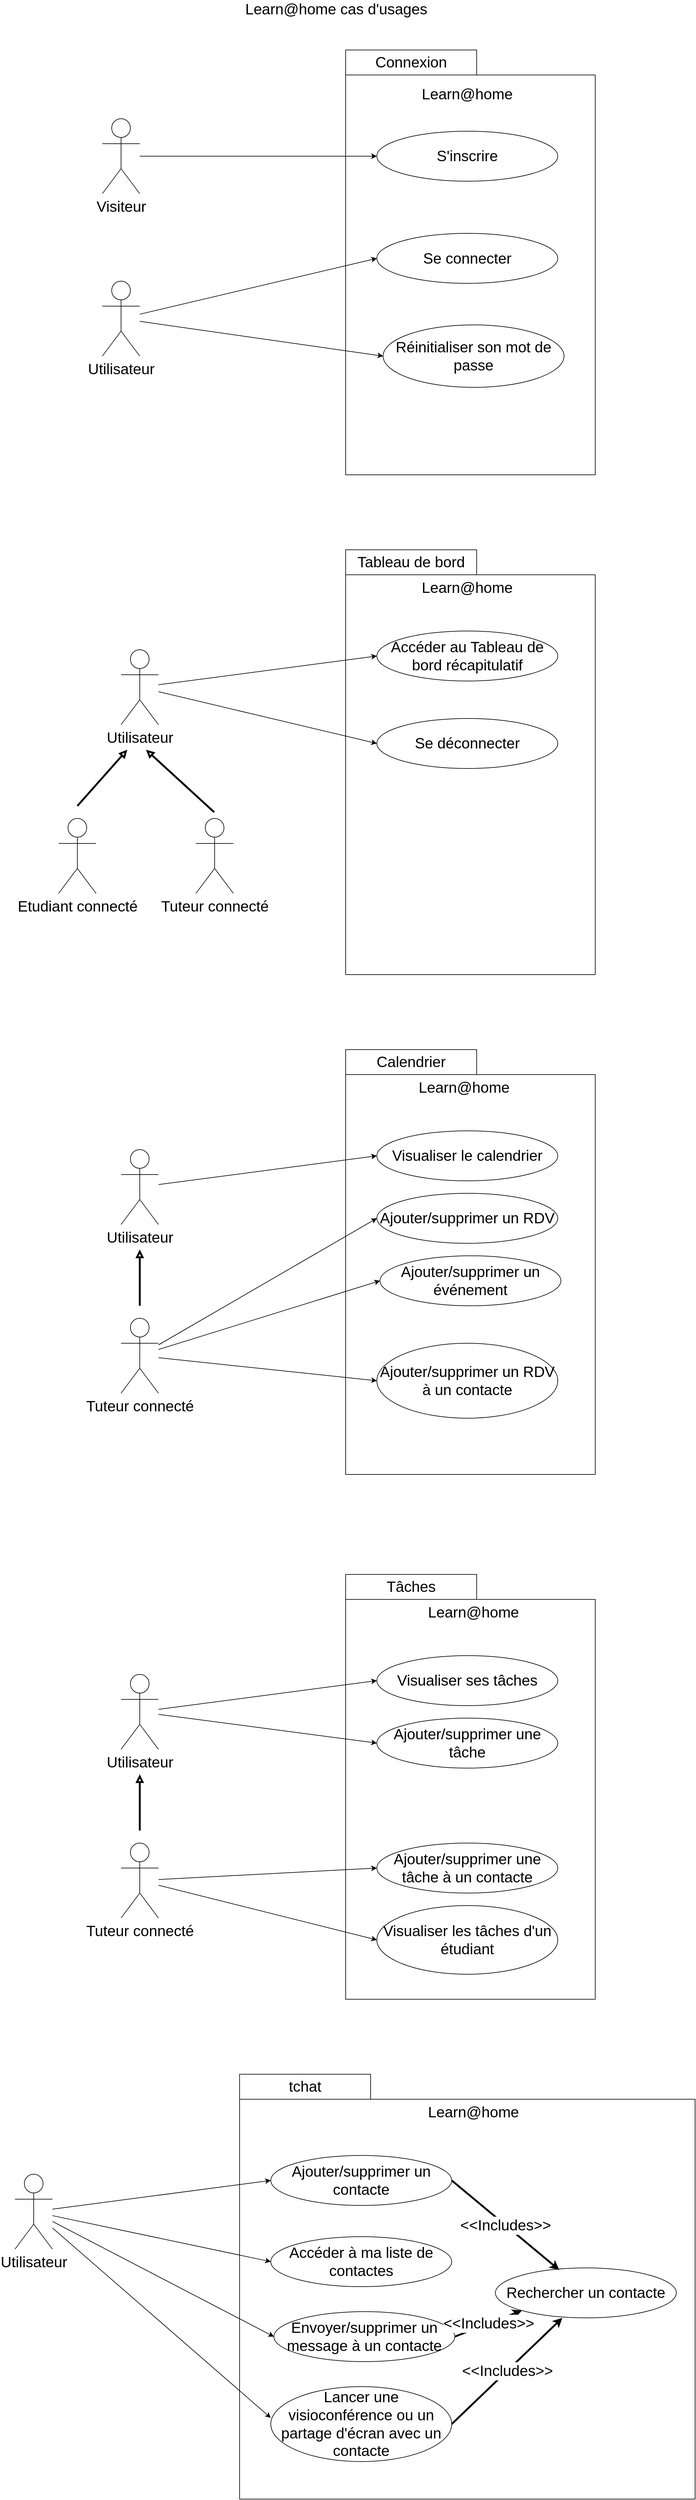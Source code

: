 <mxfile version="15.5.1" type="device"><diagram id="B6BkHVBupTdEO44jzIVN" name="Page-1"><mxGraphModel dx="946" dy="572" grid="1" gridSize="10" guides="1" tooltips="1" connect="1" arrows="1" fold="1" page="1" pageScale="1" pageWidth="1169" pageHeight="827" math="0" shadow="0"><root><mxCell id="0"/><mxCell id="1" parent="0"/><mxCell id="B2qtJILHHXVEKOyEQgld-14" value="" style="rounded=0;whiteSpace=wrap;html=1;fontSize=24;" parent="1" vertex="1"><mxGeometry x="600" y="160" width="400" height="640" as="geometry"/></mxCell><mxCell id="B2qtJILHHXVEKOyEQgld-1" value="&lt;font style=&quot;font-size: 24px&quot;&gt;Learn@home cas d'usages&lt;br&gt;&lt;/font&gt;" style="text;html=1;strokeColor=none;fillColor=none;align=center;verticalAlign=middle;whiteSpace=wrap;rounded=0;" parent="1" vertex="1"><mxGeometry x="255" y="40" width="660" height="30" as="geometry"/></mxCell><mxCell id="B2qtJILHHXVEKOyEQgld-2" value="Visiteur" style="shape=umlActor;verticalLabelPosition=bottom;verticalAlign=top;html=1;outlineConnect=0;fontSize=24;" parent="1" vertex="1"><mxGeometry x="210" y="230" width="60" height="120" as="geometry"/></mxCell><mxCell id="B2qtJILHHXVEKOyEQgld-17" value="Connexion" style="rounded=0;whiteSpace=wrap;html=1;fontSize=24;" parent="1" vertex="1"><mxGeometry x="600" y="120" width="210" height="40" as="geometry"/></mxCell><mxCell id="B2qtJILHHXVEKOyEQgld-18" value="S'inscrire" style="ellipse;whiteSpace=wrap;html=1;fontSize=24;" parent="1" vertex="1"><mxGeometry x="650" y="250" width="290" height="80" as="geometry"/></mxCell><mxCell id="B2qtJILHHXVEKOyEQgld-19" value="Se connecter" style="ellipse;whiteSpace=wrap;html=1;fontSize=24;" parent="1" vertex="1"><mxGeometry x="650" y="413.5" width="290" height="80" as="geometry"/></mxCell><mxCell id="B2qtJILHHXVEKOyEQgld-20" value="Réinitialiser son mot de passe" style="ellipse;whiteSpace=wrap;html=1;fontSize=24;" parent="1" vertex="1"><mxGeometry x="660" y="560" width="290" height="100" as="geometry"/></mxCell><mxCell id="B2qtJILHHXVEKOyEQgld-24" value="" style="endArrow=classic;html=1;rounded=0;fontSize=24;entryX=0;entryY=0.5;entryDx=0;entryDy=0;" parent="1" source="B2qtJILHHXVEKOyEQgld-2" target="B2qtJILHHXVEKOyEQgld-18" edge="1"><mxGeometry width="50" height="50" relative="1" as="geometry"><mxPoint x="770" y="450" as="sourcePoint"/><mxPoint x="820" y="400" as="targetPoint"/></mxGeometry></mxCell><mxCell id="B2qtJILHHXVEKOyEQgld-27" value="Utilisateur" style="shape=umlActor;verticalLabelPosition=bottom;verticalAlign=top;html=1;outlineConnect=0;fontSize=24;" parent="1" vertex="1"><mxGeometry x="240" y="1080" width="60" height="120" as="geometry"/></mxCell><mxCell id="B2qtJILHHXVEKOyEQgld-28" value="" style="rounded=0;whiteSpace=wrap;html=1;fontSize=24;" parent="1" vertex="1"><mxGeometry x="600" y="960" width="400" height="640" as="geometry"/></mxCell><mxCell id="B2qtJILHHXVEKOyEQgld-29" value="Tableau de bord" style="rounded=0;whiteSpace=wrap;html=1;fontSize=24;" parent="1" vertex="1"><mxGeometry x="600" y="920" width="210" height="40" as="geometry"/></mxCell><mxCell id="B2qtJILHHXVEKOyEQgld-30" value="Accéder au Tableau de bord récapitulatif" style="ellipse;whiteSpace=wrap;html=1;fontSize=24;" parent="1" vertex="1"><mxGeometry x="650" y="1050" width="290" height="80" as="geometry"/></mxCell><mxCell id="B2qtJILHHXVEKOyEQgld-33" value="Tuteur connecté" style="shape=umlActor;verticalLabelPosition=bottom;verticalAlign=top;html=1;outlineConnect=0;fontSize=24;" parent="1" vertex="1"><mxGeometry x="360" y="1350" width="60" height="120" as="geometry"/></mxCell><mxCell id="B2qtJILHHXVEKOyEQgld-34" value="Se déconnecter" style="ellipse;whiteSpace=wrap;html=1;fontSize=24;" parent="1" vertex="1"><mxGeometry x="650" y="1190" width="290" height="80" as="geometry"/></mxCell><mxCell id="B2qtJILHHXVEKOyEQgld-36" value="" style="endArrow=classic;html=1;rounded=0;fontSize=24;entryX=0;entryY=0.5;entryDx=0;entryDy=0;" parent="1" source="B2qtJILHHXVEKOyEQgld-27" target="B2qtJILHHXVEKOyEQgld-30" edge="1"><mxGeometry width="50" height="50" relative="1" as="geometry"><mxPoint x="720" y="1210" as="sourcePoint"/><mxPoint x="770" y="1160" as="targetPoint"/></mxGeometry></mxCell><mxCell id="B2qtJILHHXVEKOyEQgld-38" value="" style="endArrow=classic;html=1;rounded=0;fontSize=24;entryX=0;entryY=0.5;entryDx=0;entryDy=0;" parent="1" source="B2qtJILHHXVEKOyEQgld-27" target="B2qtJILHHXVEKOyEQgld-34" edge="1"><mxGeometry width="50" height="50" relative="1" as="geometry"><mxPoint x="720" y="1210" as="sourcePoint"/><mxPoint x="770" y="1160" as="targetPoint"/></mxGeometry></mxCell><mxCell id="B2qtJILHHXVEKOyEQgld-39" value="" style="endArrow=block;html=1;rounded=0;fontSize=24;strokeColor=#000000;strokeWidth=3;endFill=0;" parent="1" edge="1"><mxGeometry width="50" height="50" relative="1" as="geometry"><mxPoint x="389.29" y="1340" as="sourcePoint"/><mxPoint x="280" y="1240" as="targetPoint"/></mxGeometry></mxCell><mxCell id="B2qtJILHHXVEKOyEQgld-41" value="" style="rounded=0;whiteSpace=wrap;html=1;fontSize=24;" parent="1" vertex="1"><mxGeometry x="600" y="1760" width="400" height="640" as="geometry"/></mxCell><mxCell id="B2qtJILHHXVEKOyEQgld-42" value="Calendrier" style="rounded=0;whiteSpace=wrap;html=1;fontSize=24;" parent="1" vertex="1"><mxGeometry x="600" y="1720" width="210" height="40" as="geometry"/></mxCell><mxCell id="B2qtJILHHXVEKOyEQgld-43" value="Visualiser le calendrier" style="ellipse;whiteSpace=wrap;html=1;fontSize=24;" parent="1" vertex="1"><mxGeometry x="650" y="1850" width="290" height="80" as="geometry"/></mxCell><mxCell id="B2qtJILHHXVEKOyEQgld-45" value="Tuteur connecté" style="shape=umlActor;verticalLabelPosition=bottom;verticalAlign=top;html=1;outlineConnect=0;fontSize=24;" parent="1" vertex="1"><mxGeometry x="240" y="2150" width="60" height="120" as="geometry"/></mxCell><mxCell id="B2qtJILHHXVEKOyEQgld-47" value="" style="endArrow=classic;html=1;rounded=0;fontSize=24;entryX=0;entryY=0.5;entryDx=0;entryDy=0;" parent="1" target="B2qtJILHHXVEKOyEQgld-43" edge="1"><mxGeometry width="50" height="50" relative="1" as="geometry"><mxPoint x="300" y="1936.053" as="sourcePoint"/><mxPoint x="770" y="1960" as="targetPoint"/></mxGeometry></mxCell><mxCell id="B2qtJILHHXVEKOyEQgld-51" value="Ajouter/supprimer un RDV " style="ellipse;whiteSpace=wrap;html=1;fontSize=24;" parent="1" vertex="1"><mxGeometry x="650" y="1950" width="290" height="80" as="geometry"/></mxCell><mxCell id="B2qtJILHHXVEKOyEQgld-52" value="Ajouter/supprimer un événement " style="ellipse;whiteSpace=wrap;html=1;fontSize=24;" parent="1" vertex="1"><mxGeometry x="655" y="2050" width="290" height="80" as="geometry"/></mxCell><mxCell id="B2qtJILHHXVEKOyEQgld-53" value="Ajouter/supprimer un RDV à un contacte " style="ellipse;whiteSpace=wrap;html=1;fontSize=24;" parent="1" vertex="1"><mxGeometry x="650" y="2190" width="290" height="120" as="geometry"/></mxCell><mxCell id="B2qtJILHHXVEKOyEQgld-56" value="" style="endArrow=classic;html=1;rounded=0;fontSize=24;strokeColor=#000000;strokeWidth=1;entryX=0;entryY=0.5;entryDx=0;entryDy=0;" parent="1" source="B2qtJILHHXVEKOyEQgld-45" target="B2qtJILHHXVEKOyEQgld-51" edge="1"><mxGeometry width="50" height="50" relative="1" as="geometry"><mxPoint x="300" y="1943.947" as="sourcePoint"/><mxPoint x="770" y="2010" as="targetPoint"/></mxGeometry></mxCell><mxCell id="B2qtJILHHXVEKOyEQgld-57" value="" style="endArrow=classic;html=1;rounded=0;fontSize=24;strokeColor=#000000;strokeWidth=1;entryX=0;entryY=0.5;entryDx=0;entryDy=0;" parent="1" target="B2qtJILHHXVEKOyEQgld-52" edge="1"><mxGeometry width="50" height="50" relative="1" as="geometry"><mxPoint x="300" y="2200" as="sourcePoint"/><mxPoint x="710" y="2103.03" as="targetPoint"/></mxGeometry></mxCell><mxCell id="B2qtJILHHXVEKOyEQgld-58" value="" style="endArrow=classic;html=1;rounded=0;fontSize=24;strokeColor=#000000;strokeWidth=1;entryX=0;entryY=0.5;entryDx=0;entryDy=0;" parent="1" source="B2qtJILHHXVEKOyEQgld-45" target="B2qtJILHHXVEKOyEQgld-53" edge="1"><mxGeometry width="50" height="50" relative="1" as="geometry"><mxPoint x="320.0" y="1963.947" as="sourcePoint"/><mxPoint x="670" y="2010" as="targetPoint"/></mxGeometry></mxCell><mxCell id="B2qtJILHHXVEKOyEQgld-59" value="Utilisateur" style="shape=umlActor;verticalLabelPosition=bottom;verticalAlign=top;html=1;outlineConnect=0;fontSize=24;" parent="1" vertex="1"><mxGeometry x="240" y="2720" width="60" height="120" as="geometry"/></mxCell><mxCell id="B2qtJILHHXVEKOyEQgld-60" value="" style="rounded=0;whiteSpace=wrap;html=1;fontSize=24;" parent="1" vertex="1"><mxGeometry x="600" y="2600" width="400" height="640" as="geometry"/></mxCell><mxCell id="B2qtJILHHXVEKOyEQgld-61" value="Tâches" style="rounded=0;whiteSpace=wrap;html=1;fontSize=24;" parent="1" vertex="1"><mxGeometry x="600" y="2560" width="210" height="40" as="geometry"/></mxCell><mxCell id="B2qtJILHHXVEKOyEQgld-62" value="Visualiser ses tâches" style="ellipse;whiteSpace=wrap;html=1;fontSize=24;" parent="1" vertex="1"><mxGeometry x="650" y="2690" width="290" height="80" as="geometry"/></mxCell><mxCell id="B2qtJILHHXVEKOyEQgld-63" value="Tuteur connecté" style="shape=umlActor;verticalLabelPosition=bottom;verticalAlign=top;html=1;outlineConnect=0;fontSize=24;" parent="1" vertex="1"><mxGeometry x="240" y="2990" width="60" height="120" as="geometry"/></mxCell><mxCell id="B2qtJILHHXVEKOyEQgld-64" value="" style="endArrow=classic;html=1;rounded=0;fontSize=24;entryX=0;entryY=0.5;entryDx=0;entryDy=0;" parent="1" source="B2qtJILHHXVEKOyEQgld-59" target="B2qtJILHHXVEKOyEQgld-62" edge="1"><mxGeometry width="50" height="50" relative="1" as="geometry"><mxPoint x="720" y="2850" as="sourcePoint"/><mxPoint x="770" y="2800" as="targetPoint"/></mxGeometry></mxCell><mxCell id="B2qtJILHHXVEKOyEQgld-65" value="" style="endArrow=block;html=1;rounded=0;fontSize=24;strokeColor=#000000;strokeWidth=3;endFill=0;" parent="1" edge="1"><mxGeometry width="50" height="50" relative="1" as="geometry"><mxPoint x="270.0" y="2970" as="sourcePoint"/><mxPoint x="270.0" y="2880" as="targetPoint"/></mxGeometry></mxCell><mxCell id="B2qtJILHHXVEKOyEQgld-66" value="Ajouter/supprimer une tâche " style="ellipse;whiteSpace=wrap;html=1;fontSize=24;" parent="1" vertex="1"><mxGeometry x="650" y="2790" width="290" height="80" as="geometry"/></mxCell><mxCell id="B2qtJILHHXVEKOyEQgld-68" value="Ajouter/supprimer une tâche à un contacte " style="ellipse;whiteSpace=wrap;html=1;fontSize=24;" parent="1" vertex="1"><mxGeometry x="650" y="2990" width="290" height="80" as="geometry"/></mxCell><mxCell id="B2qtJILHHXVEKOyEQgld-69" value="" style="endArrow=classic;html=1;rounded=0;fontSize=24;strokeColor=#000000;strokeWidth=1;entryX=0;entryY=0.5;entryDx=0;entryDy=0;" parent="1" source="B2qtJILHHXVEKOyEQgld-59" target="B2qtJILHHXVEKOyEQgld-66" edge="1"><mxGeometry width="50" height="50" relative="1" as="geometry"><mxPoint x="340" y="2800" as="sourcePoint"/><mxPoint x="770" y="2850" as="targetPoint"/></mxGeometry></mxCell><mxCell id="B2qtJILHHXVEKOyEQgld-71" value="" style="endArrow=classic;html=1;rounded=0;fontSize=24;strokeColor=#000000;strokeWidth=1;entryX=0;entryY=0.5;entryDx=0;entryDy=0;" parent="1" source="B2qtJILHHXVEKOyEQgld-63" target="B2qtJILHHXVEKOyEQgld-68" edge="1"><mxGeometry width="50" height="50" relative="1" as="geometry"><mxPoint x="320.0" y="2803.947" as="sourcePoint"/><mxPoint x="670" y="2850" as="targetPoint"/></mxGeometry></mxCell><mxCell id="B2qtJILHHXVEKOyEQgld-72" value="Utilisateur" style="shape=umlActor;verticalLabelPosition=bottom;verticalAlign=top;html=1;outlineConnect=0;fontSize=24;" parent="1" vertex="1"><mxGeometry x="70" y="3520" width="60" height="120" as="geometry"/></mxCell><mxCell id="B2qtJILHHXVEKOyEQgld-73" value="" style="rounded=0;whiteSpace=wrap;html=1;fontSize=24;" parent="1" vertex="1"><mxGeometry x="430" y="3400" width="730" height="640" as="geometry"/></mxCell><mxCell id="B2qtJILHHXVEKOyEQgld-74" value="tchat" style="rounded=0;whiteSpace=wrap;html=1;fontSize=24;" parent="1" vertex="1"><mxGeometry x="430" y="3360" width="210" height="40" as="geometry"/></mxCell><mxCell id="B2qtJILHHXVEKOyEQgld-75" value="Ajouter/supprimer un contacte" style="ellipse;whiteSpace=wrap;html=1;fontSize=24;" parent="1" vertex="1"><mxGeometry x="480" y="3490" width="290" height="80" as="geometry"/></mxCell><mxCell id="B2qtJILHHXVEKOyEQgld-77" value="" style="endArrow=classic;html=1;rounded=0;fontSize=24;entryX=0;entryY=0.5;entryDx=0;entryDy=0;" parent="1" source="B2qtJILHHXVEKOyEQgld-72" target="B2qtJILHHXVEKOyEQgld-75" edge="1"><mxGeometry width="50" height="50" relative="1" as="geometry"><mxPoint x="550" y="3650" as="sourcePoint"/><mxPoint x="600" y="3600" as="targetPoint"/></mxGeometry></mxCell><mxCell id="B2qtJILHHXVEKOyEQgld-79" value="Accéder à ma liste de contactes" style="ellipse;whiteSpace=wrap;html=1;fontSize=24;" parent="1" vertex="1"><mxGeometry x="480" y="3620" width="290" height="80" as="geometry"/></mxCell><mxCell id="B2qtJILHHXVEKOyEQgld-81" value="" style="endArrow=classic;html=1;rounded=0;fontSize=24;strokeColor=#000000;strokeWidth=1;entryX=0;entryY=0.5;entryDx=0;entryDy=0;" parent="1" source="B2qtJILHHXVEKOyEQgld-72" target="B2qtJILHHXVEKOyEQgld-79" edge="1"><mxGeometry width="50" height="50" relative="1" as="geometry"><mxPoint x="170" y="3600" as="sourcePoint"/><mxPoint x="600" y="3650" as="targetPoint"/></mxGeometry></mxCell><mxCell id="B2qtJILHHXVEKOyEQgld-82" value="" style="endArrow=classic;html=1;rounded=0;fontSize=24;strokeColor=#000000;strokeWidth=1;entryX=0;entryY=0.5;entryDx=0;entryDy=0;" parent="1" source="B2qtJILHHXVEKOyEQgld-72" edge="1"><mxGeometry width="50" height="50" relative="1" as="geometry"><mxPoint x="150.0" y="3603.947" as="sourcePoint"/><mxPoint x="480" y="3910" as="targetPoint"/></mxGeometry></mxCell><mxCell id="B2qtJILHHXVEKOyEQgld-83" value="Envoyer/supprimer un message à un contacte" style="ellipse;whiteSpace=wrap;html=1;fontSize=24;" parent="1" vertex="1"><mxGeometry x="485" y="3740" width="290" height="80" as="geometry"/></mxCell><mxCell id="B2qtJILHHXVEKOyEQgld-85" value="Lancer une visioconférence ou un partage d'écran avec un contacte" style="ellipse;whiteSpace=wrap;html=1;fontSize=24;" parent="1" vertex="1"><mxGeometry x="480" y="3860" width="290" height="120" as="geometry"/></mxCell><mxCell id="B2qtJILHHXVEKOyEQgld-86" value="" style="endArrow=classic;html=1;rounded=0;fontSize=24;strokeColor=#000000;strokeWidth=1;entryX=0;entryY=0.5;entryDx=0;entryDy=0;" parent="1" source="B2qtJILHHXVEKOyEQgld-72" target="B2qtJILHHXVEKOyEQgld-83" edge="1"><mxGeometry width="50" height="50" relative="1" as="geometry"><mxPoint x="140.0" y="3616.053" as="sourcePoint"/><mxPoint x="490" y="3920" as="targetPoint"/></mxGeometry></mxCell><mxCell id="B2qtJILHHXVEKOyEQgld-87" value="Rechercher un contacte" style="ellipse;whiteSpace=wrap;html=1;fontSize=24;" parent="1" vertex="1"><mxGeometry x="840" y="3670" width="290" height="80" as="geometry"/></mxCell><mxCell id="B2qtJILHHXVEKOyEQgld-88" value="" style="endArrow=classic;html=1;rounded=0;fontSize=24;strokeColor=#000000;strokeWidth=1;exitX=1;exitY=0.5;exitDx=0;exitDy=0;" parent="1" source="B2qtJILHHXVEKOyEQgld-75" target="B2qtJILHHXVEKOyEQgld-87" edge="1"><mxGeometry width="50" height="50" relative="1" as="geometry"><mxPoint x="630" y="3760" as="sourcePoint"/><mxPoint x="680" y="3710" as="targetPoint"/></mxGeometry></mxCell><mxCell id="B2qtJILHHXVEKOyEQgld-91" value="&lt;font style=&quot;font-size: 24px&quot;&gt;Learn@home&lt;/font&gt;" style="text;whiteSpace=wrap;html=1;fontSize=24;" parent="1" vertex="1"><mxGeometry x="720" y="170" width="170" height="40" as="geometry"/></mxCell><mxCell id="B2qtJILHHXVEKOyEQgld-92" value="&lt;font style=&quot;font-size: 24px&quot;&gt;Learn@home&lt;/font&gt;" style="text;whiteSpace=wrap;html=1;fontSize=24;" parent="1" vertex="1"><mxGeometry x="720" y="960" width="170" height="40" as="geometry"/></mxCell><mxCell id="B2qtJILHHXVEKOyEQgld-93" value="&lt;font style=&quot;font-size: 24px&quot;&gt;Learn@home&lt;/font&gt;" style="text;whiteSpace=wrap;html=1;fontSize=24;" parent="1" vertex="1"><mxGeometry x="715" y="1760" width="170" height="40" as="geometry"/></mxCell><mxCell id="B2qtJILHHXVEKOyEQgld-94" value="&lt;font style=&quot;font-size: 24px&quot;&gt;Learn@home&lt;/font&gt;" style="text;whiteSpace=wrap;html=1;fontSize=24;" parent="1" vertex="1"><mxGeometry x="730" y="2600" width="170" height="40" as="geometry"/></mxCell><mxCell id="B2qtJILHHXVEKOyEQgld-95" value="&lt;font style=&quot;font-size: 24px&quot;&gt;Learn@home&lt;/font&gt;" style="text;whiteSpace=wrap;html=1;fontSize=24;" parent="1" vertex="1"><mxGeometry x="730" y="3400" width="170" height="40" as="geometry"/></mxCell><mxCell id="B2qtJILHHXVEKOyEQgld-96" value="Utilisateur" style="shape=umlActor;verticalLabelPosition=bottom;verticalAlign=top;html=1;outlineConnect=0;fontSize=24;" parent="1" vertex="1"><mxGeometry x="210" y="490" width="60" height="120" as="geometry"/></mxCell><mxCell id="B2qtJILHHXVEKOyEQgld-97" value="" style="endArrow=classic;html=1;rounded=0;fontSize=24;entryX=0;entryY=0.5;entryDx=0;entryDy=0;" parent="1" source="B2qtJILHHXVEKOyEQgld-96" target="B2qtJILHHXVEKOyEQgld-20" edge="1"><mxGeometry width="50" height="50" relative="1" as="geometry"><mxPoint x="265.0" y="620.003" as="sourcePoint"/><mxPoint x="655" y="651.11" as="targetPoint"/></mxGeometry></mxCell><mxCell id="B2qtJILHHXVEKOyEQgld-98" value="" style="endArrow=classic;html=1;rounded=0;fontSize=24;entryX=0;entryY=0.5;entryDx=0;entryDy=0;" parent="1" source="B2qtJILHHXVEKOyEQgld-96" target="B2qtJILHHXVEKOyEQgld-19" edge="1"><mxGeometry width="50" height="50" relative="1" as="geometry"><mxPoint x="275.0" y="630.003" as="sourcePoint"/><mxPoint x="670.0" y="630" as="targetPoint"/></mxGeometry></mxCell><mxCell id="B2qtJILHHXVEKOyEQgld-99" value="Etudiant connecté" style="shape=umlActor;verticalLabelPosition=bottom;verticalAlign=top;html=1;outlineConnect=0;fontSize=24;" parent="1" vertex="1"><mxGeometry x="140" y="1350" width="60" height="120" as="geometry"/></mxCell><mxCell id="B2qtJILHHXVEKOyEQgld-104" value="" style="endArrow=block;html=1;rounded=0;fontSize=24;strokeColor=#000000;strokeWidth=3;endFill=0;" parent="1" edge="1"><mxGeometry width="50" height="50" relative="1" as="geometry"><mxPoint x="170" y="1330" as="sourcePoint"/><mxPoint x="250" y="1240" as="targetPoint"/></mxGeometry></mxCell><mxCell id="B2qtJILHHXVEKOyEQgld-115" value="Utilisateur" style="shape=umlActor;verticalLabelPosition=bottom;verticalAlign=top;html=1;outlineConnect=0;fontSize=24;" parent="1" vertex="1"><mxGeometry x="240" y="1880" width="60" height="120" as="geometry"/></mxCell><mxCell id="B2qtJILHHXVEKOyEQgld-117" value="" style="endArrow=block;html=1;rounded=0;fontSize=24;strokeColor=#000000;strokeWidth=3;endFill=0;" parent="1" edge="1"><mxGeometry width="50" height="50" relative="1" as="geometry"><mxPoint x="270" y="2130" as="sourcePoint"/><mxPoint x="270" y="2040" as="targetPoint"/></mxGeometry></mxCell><mxCell id="B2qtJILHHXVEKOyEQgld-120" value="Visualiser les tâches d'un étudiant" style="ellipse;whiteSpace=wrap;html=1;fontSize=24;" parent="1" vertex="1"><mxGeometry x="650" y="3090" width="290" height="110" as="geometry"/></mxCell><mxCell id="B2qtJILHHXVEKOyEQgld-121" value="" style="endArrow=classic;html=1;rounded=0;fontSize=24;strokeColor=#000000;strokeWidth=1;entryX=0;entryY=0.5;entryDx=0;entryDy=0;" parent="1" source="B2qtJILHHXVEKOyEQgld-63" target="B2qtJILHHXVEKOyEQgld-120" edge="1"><mxGeometry width="50" height="50" relative="1" as="geometry"><mxPoint x="310" y="3058.421" as="sourcePoint"/><mxPoint x="660.0" y="3040" as="targetPoint"/></mxGeometry></mxCell><mxCell id="B2qtJILHHXVEKOyEQgld-122" value="" style="endArrow=classic;html=1;rounded=0;fontSize=24;strokeColor=#000000;strokeWidth=3;exitX=1;exitY=0.5;exitDx=0;exitDy=0;entryX=0.37;entryY=1;entryDx=0;entryDy=0;entryPerimeter=0;" parent="1" source="B2qtJILHHXVEKOyEQgld-85" target="B2qtJILHHXVEKOyEQgld-87" edge="1"><mxGeometry relative="1" as="geometry"><mxPoint x="970" y="3908.33" as="sourcePoint"/><mxPoint x="1300" y="3900" as="targetPoint"/></mxGeometry></mxCell><mxCell id="B2qtJILHHXVEKOyEQgld-123" value="&amp;lt;&amp;lt;Includes&amp;gt;&amp;gt;" style="edgeLabel;resizable=0;html=1;align=center;verticalAlign=middle;fontSize=24;" parent="B2qtJILHHXVEKOyEQgld-122" connectable="0" vertex="1"><mxGeometry relative="1" as="geometry"/></mxCell><mxCell id="B2qtJILHHXVEKOyEQgld-125" value="" style="endArrow=classic;html=1;rounded=0;fontSize=24;strokeColor=#000000;strokeWidth=3;exitX=1;exitY=0.5;exitDx=0;exitDy=0;entryX=0;entryY=1;entryDx=0;entryDy=0;" parent="1" source="B2qtJILHHXVEKOyEQgld-83" target="B2qtJILHHXVEKOyEQgld-87" edge="1"><mxGeometry relative="1" as="geometry"><mxPoint x="780" y="3930" as="sourcePoint"/><mxPoint x="957.3" y="3760" as="targetPoint"/></mxGeometry></mxCell><mxCell id="B2qtJILHHXVEKOyEQgld-126" value="&amp;lt;&amp;lt;Includes&amp;gt;&amp;gt;" style="edgeLabel;resizable=0;html=1;align=center;verticalAlign=middle;fontSize=24;" parent="B2qtJILHHXVEKOyEQgld-125" connectable="0" vertex="1"><mxGeometry relative="1" as="geometry"/></mxCell><mxCell id="B2qtJILHHXVEKOyEQgld-127" value="" style="endArrow=classic;html=1;rounded=0;fontSize=24;strokeColor=#000000;strokeWidth=3;exitX=1;exitY=0.5;exitDx=0;exitDy=0;entryX=0.353;entryY=0.042;entryDx=0;entryDy=0;entryPerimeter=0;" parent="1" source="B2qtJILHHXVEKOyEQgld-75" target="B2qtJILHHXVEKOyEQgld-87" edge="1"><mxGeometry relative="1" as="geometry"><mxPoint x="726.35" y="3640" as="sourcePoint"/><mxPoint x="903.65" y="3470" as="targetPoint"/></mxGeometry></mxCell><mxCell id="B2qtJILHHXVEKOyEQgld-128" value="&amp;lt;&amp;lt;Includes&amp;gt;&amp;gt;" style="edgeLabel;resizable=0;html=1;align=center;verticalAlign=middle;fontSize=24;" parent="B2qtJILHHXVEKOyEQgld-127" connectable="0" vertex="1"><mxGeometry relative="1" as="geometry"/></mxCell></root></mxGraphModel></diagram></mxfile>